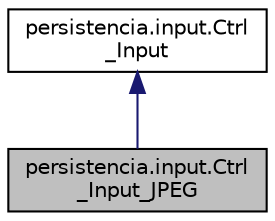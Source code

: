 digraph "persistencia.input.Ctrl_Input_JPEG"
{
  edge [fontname="Helvetica",fontsize="10",labelfontname="Helvetica",labelfontsize="10"];
  node [fontname="Helvetica",fontsize="10",shape=record];
  Node2 [label="persistencia.input.Ctrl\l_Input_JPEG",height=0.2,width=0.4,color="black", fillcolor="grey75", style="filled", fontcolor="black"];
  Node3 -> Node2 [dir="back",color="midnightblue",fontsize="10",style="solid",fontname="Helvetica"];
  Node3 [label="persistencia.input.Ctrl\l_Input",height=0.2,width=0.4,color="black", fillcolor="white", style="filled",URL="$classpersistencia_1_1input_1_1Ctrl__Input.html",tooltip="Classe de Ctrl_Input. "];
}
